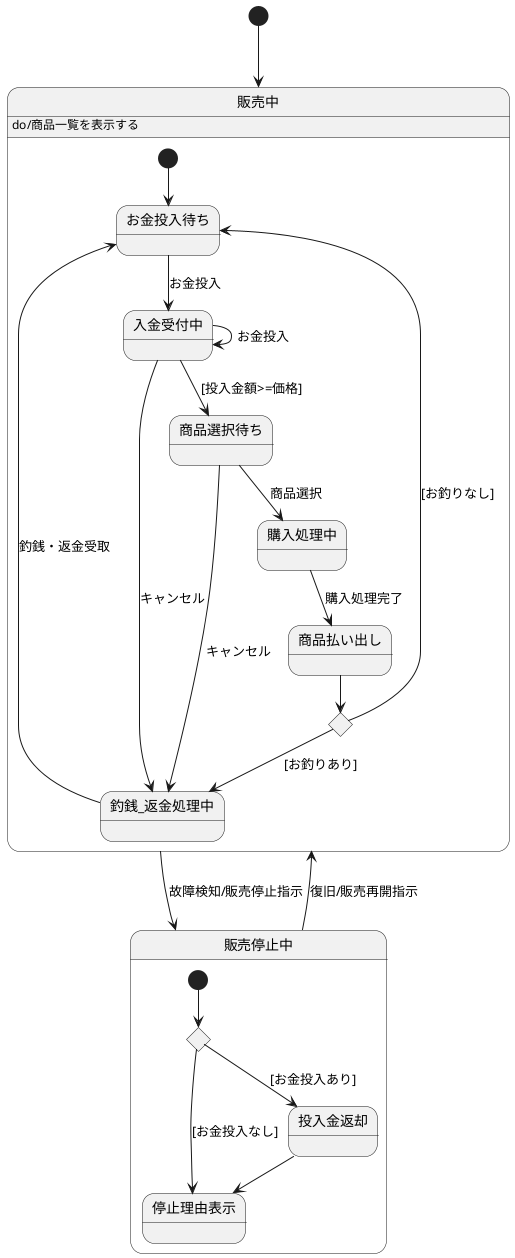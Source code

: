 @startuml
[*] --> 販売中

state 販売中 {
    販売中 : do/商品一覧を表示する

    [*] --> お金投入待ち
    お金投入待ち --> 入金受付中 : お金投入
    入金受付中 --> 入金受付中 : お金投入
    入金受付中 --> 商品選択待ち : [投入金額>=価格]
    入金受付中 --> 釣銭_返金処理中 : キャンセル


    商品選択待ち --> 購入処理中 : 商品選択
    商品選択待ち --> 釣銭_返金処理中 : キャンセル
    購入処理中 --> 商品払い出し : 購入処理完了

    state c2 <<choice>>
    商品払い出し --> c2
    c2 --> 釣銭_返金処理中 : [お釣りあり]
    c2 --> お金投入待ち : [お釣りなし]

    釣銭_返金処理中 --> お金投入待ち : 釣銭・返金受取
}

販売中 --> 販売停止中 : 故障検知/販売停止指示
販売停止中 --> 販売中 : 復旧/販売再開指示

state 販売停止中 {
    state c <<choice>>
    [*] --> c
    c --> 停止理由表示: [お金投入なし]
    c --> 投入金返却 : [お金投入あり]
    投入金返却 --> 停止理由表示
}

@enduml